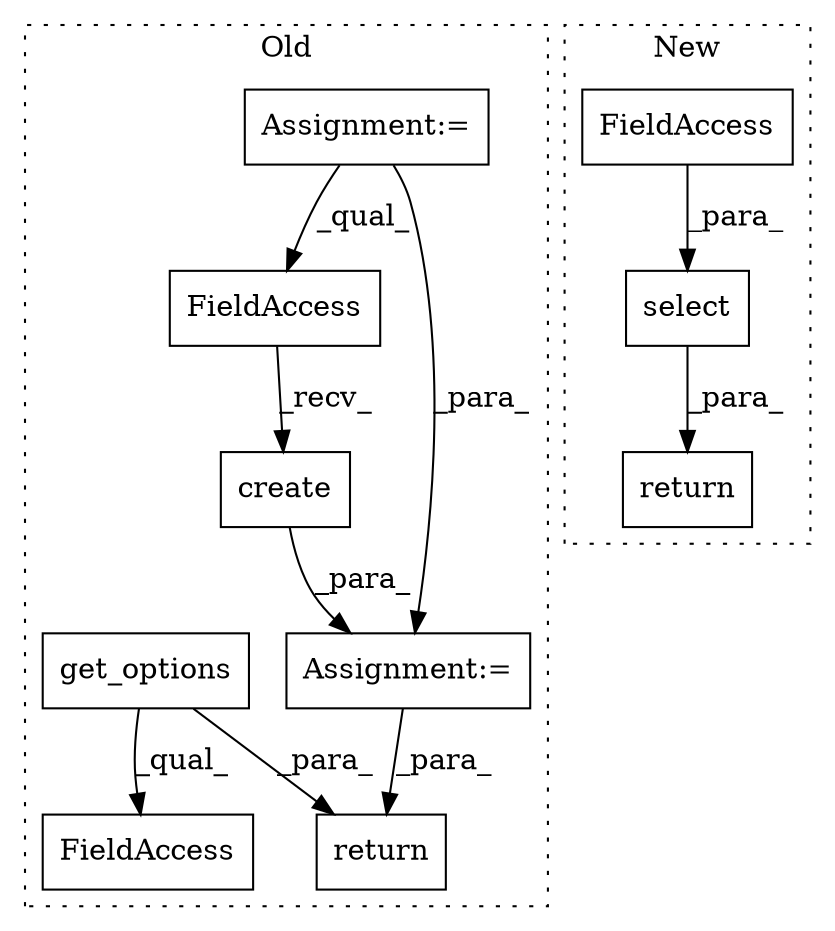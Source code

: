 digraph G {
subgraph cluster0 {
1 [label="return" a="41" s="1667" l="7" shape="box"];
4 [label="create" a="32" s="1653" l="8" shape="box"];
6 [label="Assignment:=" a="7" s="1606" l="10" shape="box"];
7 [label="get_options" a="32" s="1735" l="13" shape="box"];
8 [label="FieldAccess" a="22" s="1634" l="18" shape="box"];
9 [label="FieldAccess" a="22" s="1730" l="26" shape="box"];
10 [label="Assignment:=" a="7" s="1633" l="1" shape="box"];
label = "Old";
style="dotted";
}
subgraph cluster1 {
2 [label="select" a="32" s="1716,1735" l="7,1" shape="box"];
3 [label="FieldAccess" a="22" s="1723" l="12" shape="box"];
5 [label="return" a="41" s="1681" l="7" shape="box"];
label = "New";
style="dotted";
}
2 -> 5 [label="_para_"];
3 -> 2 [label="_para_"];
4 -> 10 [label="_para_"];
6 -> 10 [label="_para_"];
6 -> 8 [label="_qual_"];
7 -> 1 [label="_para_"];
7 -> 9 [label="_qual_"];
8 -> 4 [label="_recv_"];
10 -> 1 [label="_para_"];
}